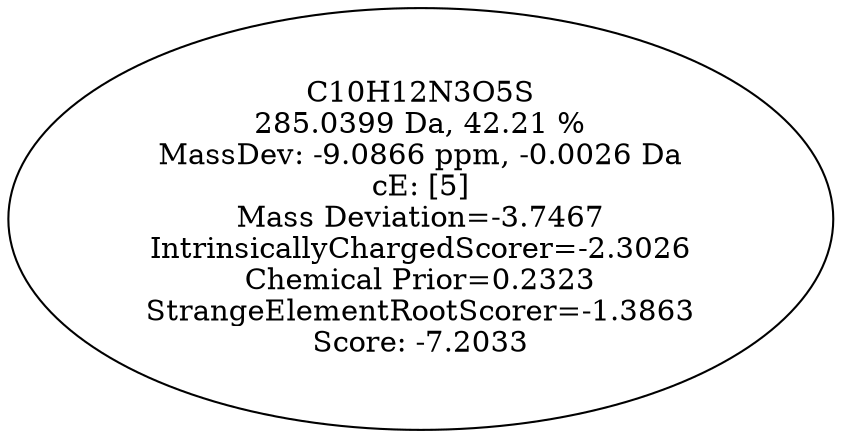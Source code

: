strict digraph {
v1 [label="C10H12N3O5S\n285.0399 Da, 42.21 %\nMassDev: -9.0866 ppm, -0.0026 Da\ncE: [5]\nMass Deviation=-3.7467\nIntrinsicallyChargedScorer=-2.3026\nChemical Prior=0.2323\nStrangeElementRootScorer=-1.3863\nScore: -7.2033"];
}